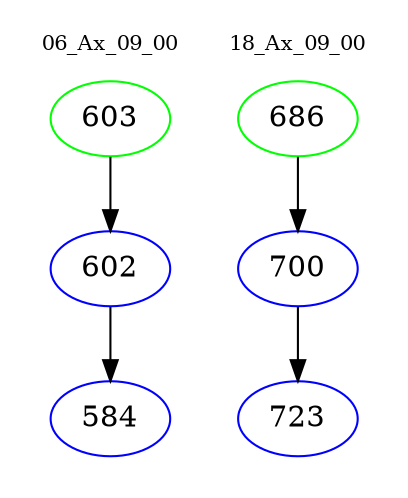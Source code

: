 digraph{
subgraph cluster_0 {
color = white
label = "06_Ax_09_00";
fontsize=10;
T0_603 [label="603", color="green"]
T0_603 -> T0_602 [color="black"]
T0_602 [label="602", color="blue"]
T0_602 -> T0_584 [color="black"]
T0_584 [label="584", color="blue"]
}
subgraph cluster_1 {
color = white
label = "18_Ax_09_00";
fontsize=10;
T1_686 [label="686", color="green"]
T1_686 -> T1_700 [color="black"]
T1_700 [label="700", color="blue"]
T1_700 -> T1_723 [color="black"]
T1_723 [label="723", color="blue"]
}
}

